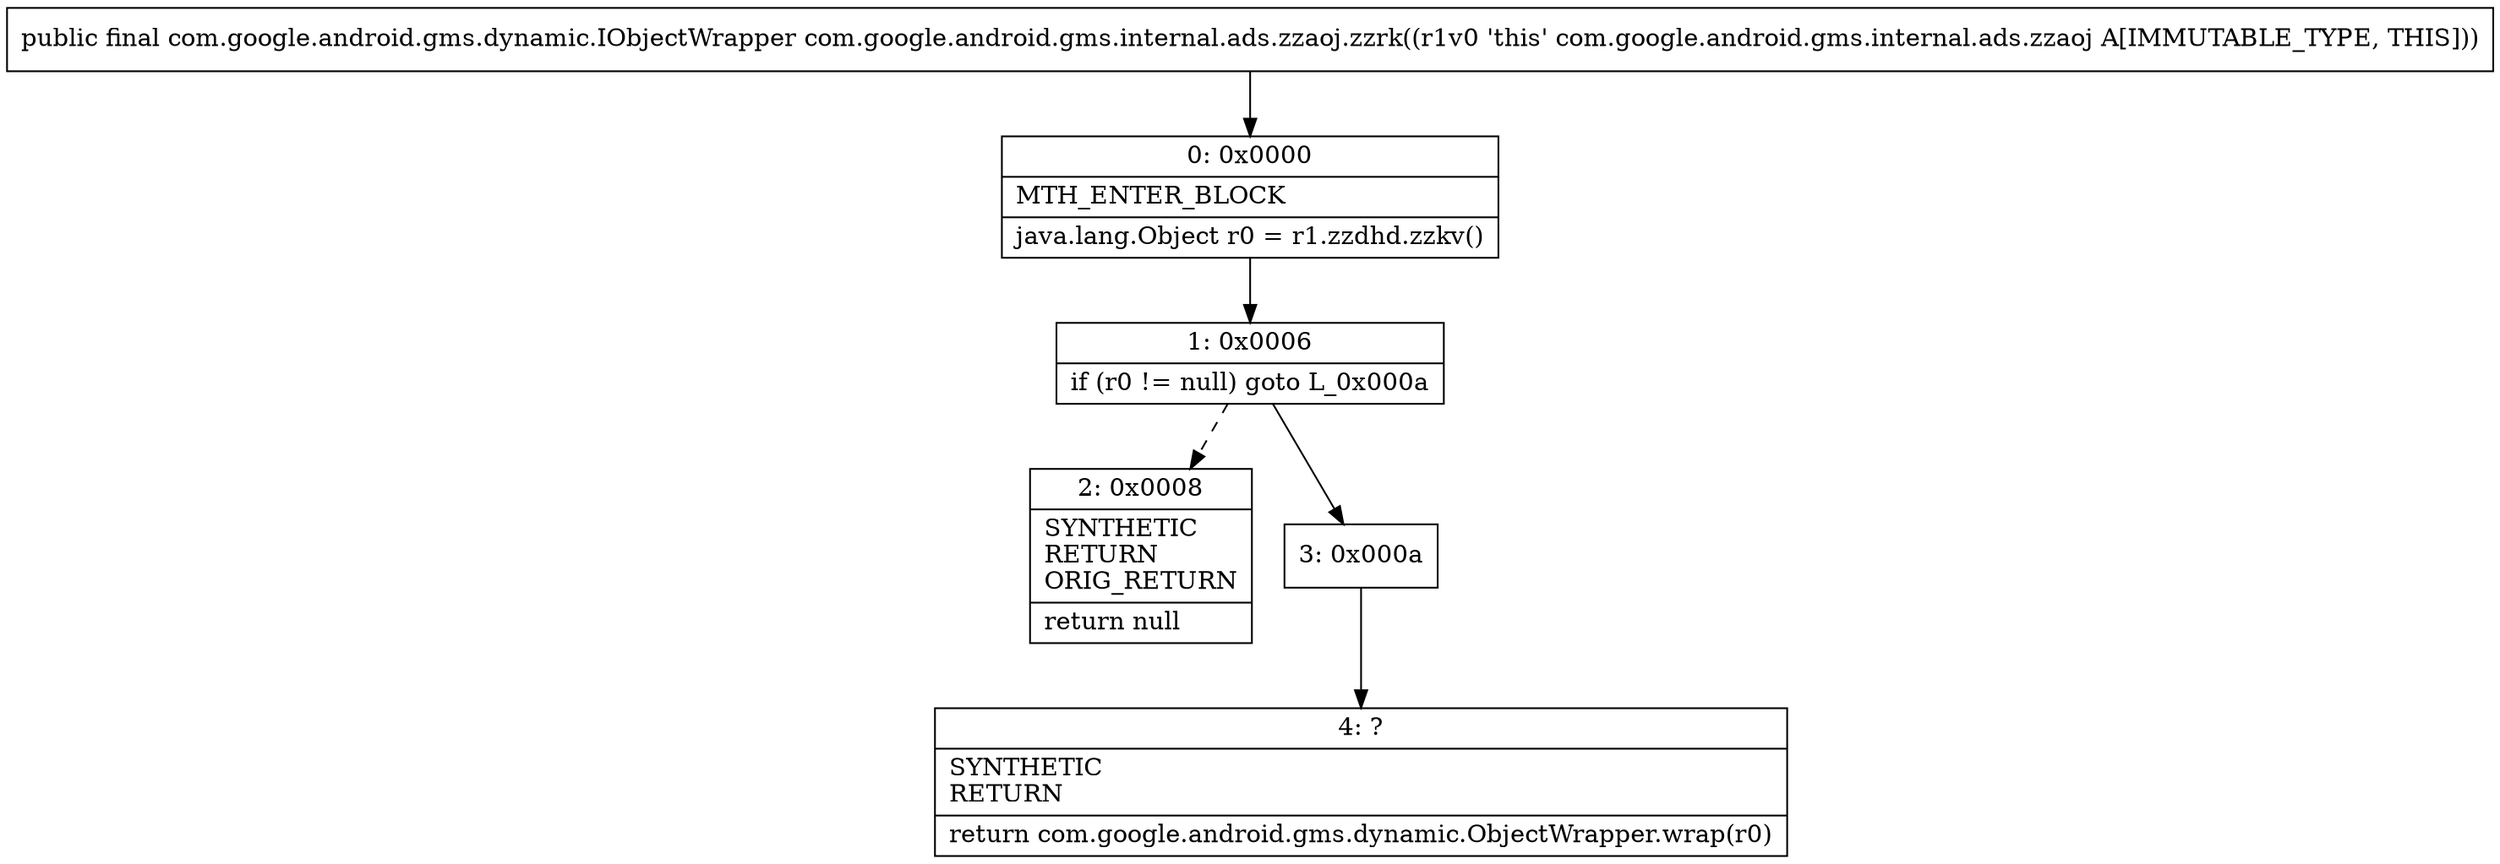 digraph "CFG forcom.google.android.gms.internal.ads.zzaoj.zzrk()Lcom\/google\/android\/gms\/dynamic\/IObjectWrapper;" {
Node_0 [shape=record,label="{0\:\ 0x0000|MTH_ENTER_BLOCK\l|java.lang.Object r0 = r1.zzdhd.zzkv()\l}"];
Node_1 [shape=record,label="{1\:\ 0x0006|if (r0 != null) goto L_0x000a\l}"];
Node_2 [shape=record,label="{2\:\ 0x0008|SYNTHETIC\lRETURN\lORIG_RETURN\l|return null\l}"];
Node_3 [shape=record,label="{3\:\ 0x000a}"];
Node_4 [shape=record,label="{4\:\ ?|SYNTHETIC\lRETURN\l|return com.google.android.gms.dynamic.ObjectWrapper.wrap(r0)\l}"];
MethodNode[shape=record,label="{public final com.google.android.gms.dynamic.IObjectWrapper com.google.android.gms.internal.ads.zzaoj.zzrk((r1v0 'this' com.google.android.gms.internal.ads.zzaoj A[IMMUTABLE_TYPE, THIS])) }"];
MethodNode -> Node_0;
Node_0 -> Node_1;
Node_1 -> Node_2[style=dashed];
Node_1 -> Node_3;
Node_3 -> Node_4;
}

